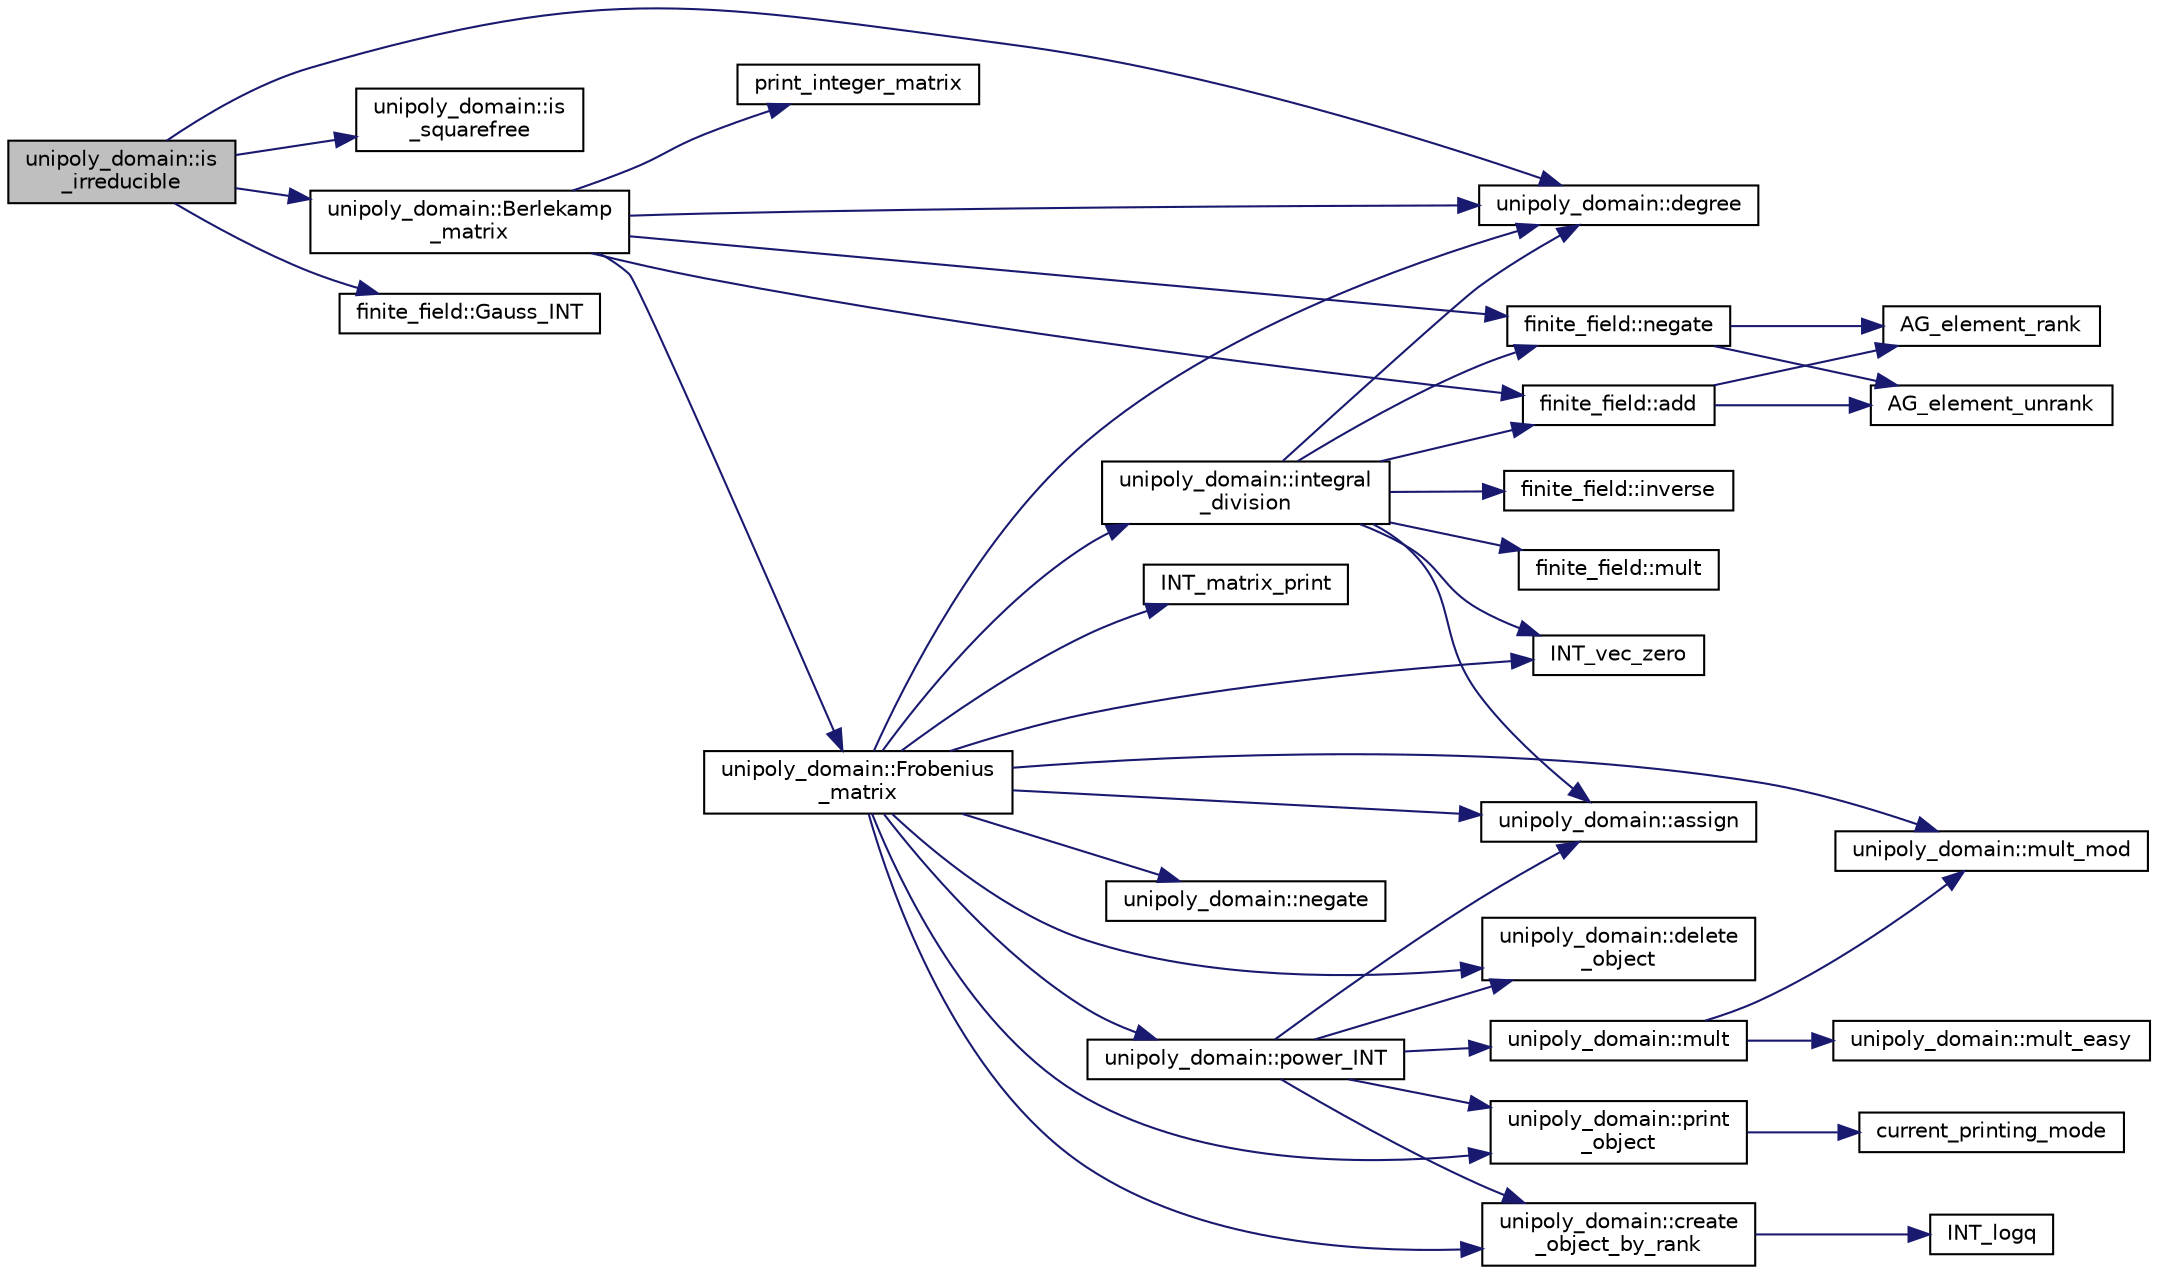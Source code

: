 digraph "unipoly_domain::is_irreducible"
{
  edge [fontname="Helvetica",fontsize="10",labelfontname="Helvetica",labelfontsize="10"];
  node [fontname="Helvetica",fontsize="10",shape=record];
  rankdir="LR";
  Node343 [label="unipoly_domain::is\l_irreducible",height=0.2,width=0.4,color="black", fillcolor="grey75", style="filled", fontcolor="black"];
  Node343 -> Node344 [color="midnightblue",fontsize="10",style="solid",fontname="Helvetica"];
  Node344 [label="unipoly_domain::degree",height=0.2,width=0.4,color="black", fillcolor="white", style="filled",URL="$da/d3c/classunipoly__domain.html#afb7ee70ad99925f54d4d56bd27828dd2"];
  Node343 -> Node345 [color="midnightblue",fontsize="10",style="solid",fontname="Helvetica"];
  Node345 [label="unipoly_domain::is\l_squarefree",height=0.2,width=0.4,color="black", fillcolor="white", style="filled",URL="$da/d3c/classunipoly__domain.html#afb9cdaba701abb9f9813fe0039b4b1dd"];
  Node343 -> Node346 [color="midnightblue",fontsize="10",style="solid",fontname="Helvetica"];
  Node346 [label="unipoly_domain::Berlekamp\l_matrix",height=0.2,width=0.4,color="black", fillcolor="white", style="filled",URL="$da/d3c/classunipoly__domain.html#a560f4cc73e0badeba359203643fbc333"];
  Node346 -> Node344 [color="midnightblue",fontsize="10",style="solid",fontname="Helvetica"];
  Node346 -> Node347 [color="midnightblue",fontsize="10",style="solid",fontname="Helvetica"];
  Node347 [label="unipoly_domain::Frobenius\l_matrix",height=0.2,width=0.4,color="black", fillcolor="white", style="filled",URL="$da/d3c/classunipoly__domain.html#a861279fd941d6bad64e6ec13279453af"];
  Node347 -> Node344 [color="midnightblue",fontsize="10",style="solid",fontname="Helvetica"];
  Node347 -> Node348 [color="midnightblue",fontsize="10",style="solid",fontname="Helvetica"];
  Node348 [label="unipoly_domain::print\l_object",height=0.2,width=0.4,color="black", fillcolor="white", style="filled",URL="$da/d3c/classunipoly__domain.html#ad73fd87ed54b67e1091ece74f80ff6d7"];
  Node348 -> Node349 [color="midnightblue",fontsize="10",style="solid",fontname="Helvetica"];
  Node349 [label="current_printing_mode",height=0.2,width=0.4,color="black", fillcolor="white", style="filled",URL="$d9/d60/discreta_8h.html#afcd81bfedce13a2f5f14361608e763f2"];
  Node347 -> Node350 [color="midnightblue",fontsize="10",style="solid",fontname="Helvetica"];
  Node350 [label="INT_vec_zero",height=0.2,width=0.4,color="black", fillcolor="white", style="filled",URL="$df/dbf/sajeeb_8_c.html#aa8c9c7977203577026080f546fe4980f"];
  Node347 -> Node351 [color="midnightblue",fontsize="10",style="solid",fontname="Helvetica"];
  Node351 [label="unipoly_domain::create\l_object_by_rank",height=0.2,width=0.4,color="black", fillcolor="white", style="filled",URL="$da/d3c/classunipoly__domain.html#a3311706a93102009d6d22c69f2f3902f"];
  Node351 -> Node352 [color="midnightblue",fontsize="10",style="solid",fontname="Helvetica"];
  Node352 [label="INT_logq",height=0.2,width=0.4,color="black", fillcolor="white", style="filled",URL="$de/dc5/algebra__and__number__theory_8h.html#ad66b504457b1765dd3de6caa4953c204"];
  Node347 -> Node353 [color="midnightblue",fontsize="10",style="solid",fontname="Helvetica"];
  Node353 [label="unipoly_domain::assign",height=0.2,width=0.4,color="black", fillcolor="white", style="filled",URL="$da/d3c/classunipoly__domain.html#a4742bf0f85fee30ab35fbc1188c39c1d"];
  Node347 -> Node354 [color="midnightblue",fontsize="10",style="solid",fontname="Helvetica"];
  Node354 [label="unipoly_domain::negate",height=0.2,width=0.4,color="black", fillcolor="white", style="filled",URL="$da/d3c/classunipoly__domain.html#aee813393f1a46078f9de351a8c401866"];
  Node347 -> Node355 [color="midnightblue",fontsize="10",style="solid",fontname="Helvetica"];
  Node355 [label="unipoly_domain::power_INT",height=0.2,width=0.4,color="black", fillcolor="white", style="filled",URL="$da/d3c/classunipoly__domain.html#afb7679c16c8e33167df2b95e6d191f79"];
  Node355 -> Node348 [color="midnightblue",fontsize="10",style="solid",fontname="Helvetica"];
  Node355 -> Node351 [color="midnightblue",fontsize="10",style="solid",fontname="Helvetica"];
  Node355 -> Node353 [color="midnightblue",fontsize="10",style="solid",fontname="Helvetica"];
  Node355 -> Node356 [color="midnightblue",fontsize="10",style="solid",fontname="Helvetica"];
  Node356 [label="unipoly_domain::mult",height=0.2,width=0.4,color="black", fillcolor="white", style="filled",URL="$da/d3c/classunipoly__domain.html#a0071f939bb75d6ee6a09c4029d3d34c1"];
  Node356 -> Node357 [color="midnightblue",fontsize="10",style="solid",fontname="Helvetica"];
  Node357 [label="unipoly_domain::mult_mod",height=0.2,width=0.4,color="black", fillcolor="white", style="filled",URL="$da/d3c/classunipoly__domain.html#a628113bead6a494ce25e7bac8d989c75"];
  Node356 -> Node358 [color="midnightblue",fontsize="10",style="solid",fontname="Helvetica"];
  Node358 [label="unipoly_domain::mult_easy",height=0.2,width=0.4,color="black", fillcolor="white", style="filled",URL="$da/d3c/classunipoly__domain.html#a99f9557c655bdee8976512e0444b502a"];
  Node355 -> Node359 [color="midnightblue",fontsize="10",style="solid",fontname="Helvetica"];
  Node359 [label="unipoly_domain::delete\l_object",height=0.2,width=0.4,color="black", fillcolor="white", style="filled",URL="$da/d3c/classunipoly__domain.html#ad46bf5ef8df170a76df6623be4260301"];
  Node347 -> Node360 [color="midnightblue",fontsize="10",style="solid",fontname="Helvetica"];
  Node360 [label="unipoly_domain::integral\l_division",height=0.2,width=0.4,color="black", fillcolor="white", style="filled",URL="$da/d3c/classunipoly__domain.html#a22f73567ccec05778c3a67fd85c5e413"];
  Node360 -> Node344 [color="midnightblue",fontsize="10",style="solid",fontname="Helvetica"];
  Node360 -> Node353 [color="midnightblue",fontsize="10",style="solid",fontname="Helvetica"];
  Node360 -> Node361 [color="midnightblue",fontsize="10",style="solid",fontname="Helvetica"];
  Node361 [label="finite_field::inverse",height=0.2,width=0.4,color="black", fillcolor="white", style="filled",URL="$df/d5a/classfinite__field.html#a69f2a12c01e70b7ce2d115c5221c9cdd"];
  Node360 -> Node350 [color="midnightblue",fontsize="10",style="solid",fontname="Helvetica"];
  Node360 -> Node362 [color="midnightblue",fontsize="10",style="solid",fontname="Helvetica"];
  Node362 [label="finite_field::mult",height=0.2,width=0.4,color="black", fillcolor="white", style="filled",URL="$df/d5a/classfinite__field.html#a24fb5917aa6d4d656fd855b7f44a13b0"];
  Node360 -> Node363 [color="midnightblue",fontsize="10",style="solid",fontname="Helvetica"];
  Node363 [label="finite_field::negate",height=0.2,width=0.4,color="black", fillcolor="white", style="filled",URL="$df/d5a/classfinite__field.html#aa9d798298f25d4a9262b5bc5f1733e31"];
  Node363 -> Node364 [color="midnightblue",fontsize="10",style="solid",fontname="Helvetica"];
  Node364 [label="AG_element_unrank",height=0.2,width=0.4,color="black", fillcolor="white", style="filled",URL="$d4/d67/geometry_8h.html#a4a33b86c87b2879b97cfa1327abe2885"];
  Node363 -> Node365 [color="midnightblue",fontsize="10",style="solid",fontname="Helvetica"];
  Node365 [label="AG_element_rank",height=0.2,width=0.4,color="black", fillcolor="white", style="filled",URL="$d4/d67/geometry_8h.html#ab2ac908d07dd8038fd996e26bdc75c17"];
  Node360 -> Node366 [color="midnightblue",fontsize="10",style="solid",fontname="Helvetica"];
  Node366 [label="finite_field::add",height=0.2,width=0.4,color="black", fillcolor="white", style="filled",URL="$df/d5a/classfinite__field.html#a8f12328a27500f3c7be0c849ebbc9d14"];
  Node366 -> Node364 [color="midnightblue",fontsize="10",style="solid",fontname="Helvetica"];
  Node366 -> Node365 [color="midnightblue",fontsize="10",style="solid",fontname="Helvetica"];
  Node347 -> Node357 [color="midnightblue",fontsize="10",style="solid",fontname="Helvetica"];
  Node347 -> Node367 [color="midnightblue",fontsize="10",style="solid",fontname="Helvetica"];
  Node367 [label="INT_matrix_print",height=0.2,width=0.4,color="black", fillcolor="white", style="filled",URL="$d5/db4/io__and__os_8h.html#afd4180a24bef3a2b584668a4eaf607ff"];
  Node347 -> Node359 [color="midnightblue",fontsize="10",style="solid",fontname="Helvetica"];
  Node346 -> Node363 [color="midnightblue",fontsize="10",style="solid",fontname="Helvetica"];
  Node346 -> Node366 [color="midnightblue",fontsize="10",style="solid",fontname="Helvetica"];
  Node346 -> Node368 [color="midnightblue",fontsize="10",style="solid",fontname="Helvetica"];
  Node368 [label="print_integer_matrix",height=0.2,width=0.4,color="black", fillcolor="white", style="filled",URL="$d5/db4/io__and__os_8h.html#ab4d187a9b89a64102b971201b789b653"];
  Node343 -> Node369 [color="midnightblue",fontsize="10",style="solid",fontname="Helvetica"];
  Node369 [label="finite_field::Gauss_INT",height=0.2,width=0.4,color="black", fillcolor="white", style="filled",URL="$df/d5a/classfinite__field.html#adb676d2e80341b53751326e3a58beb11"];
}
